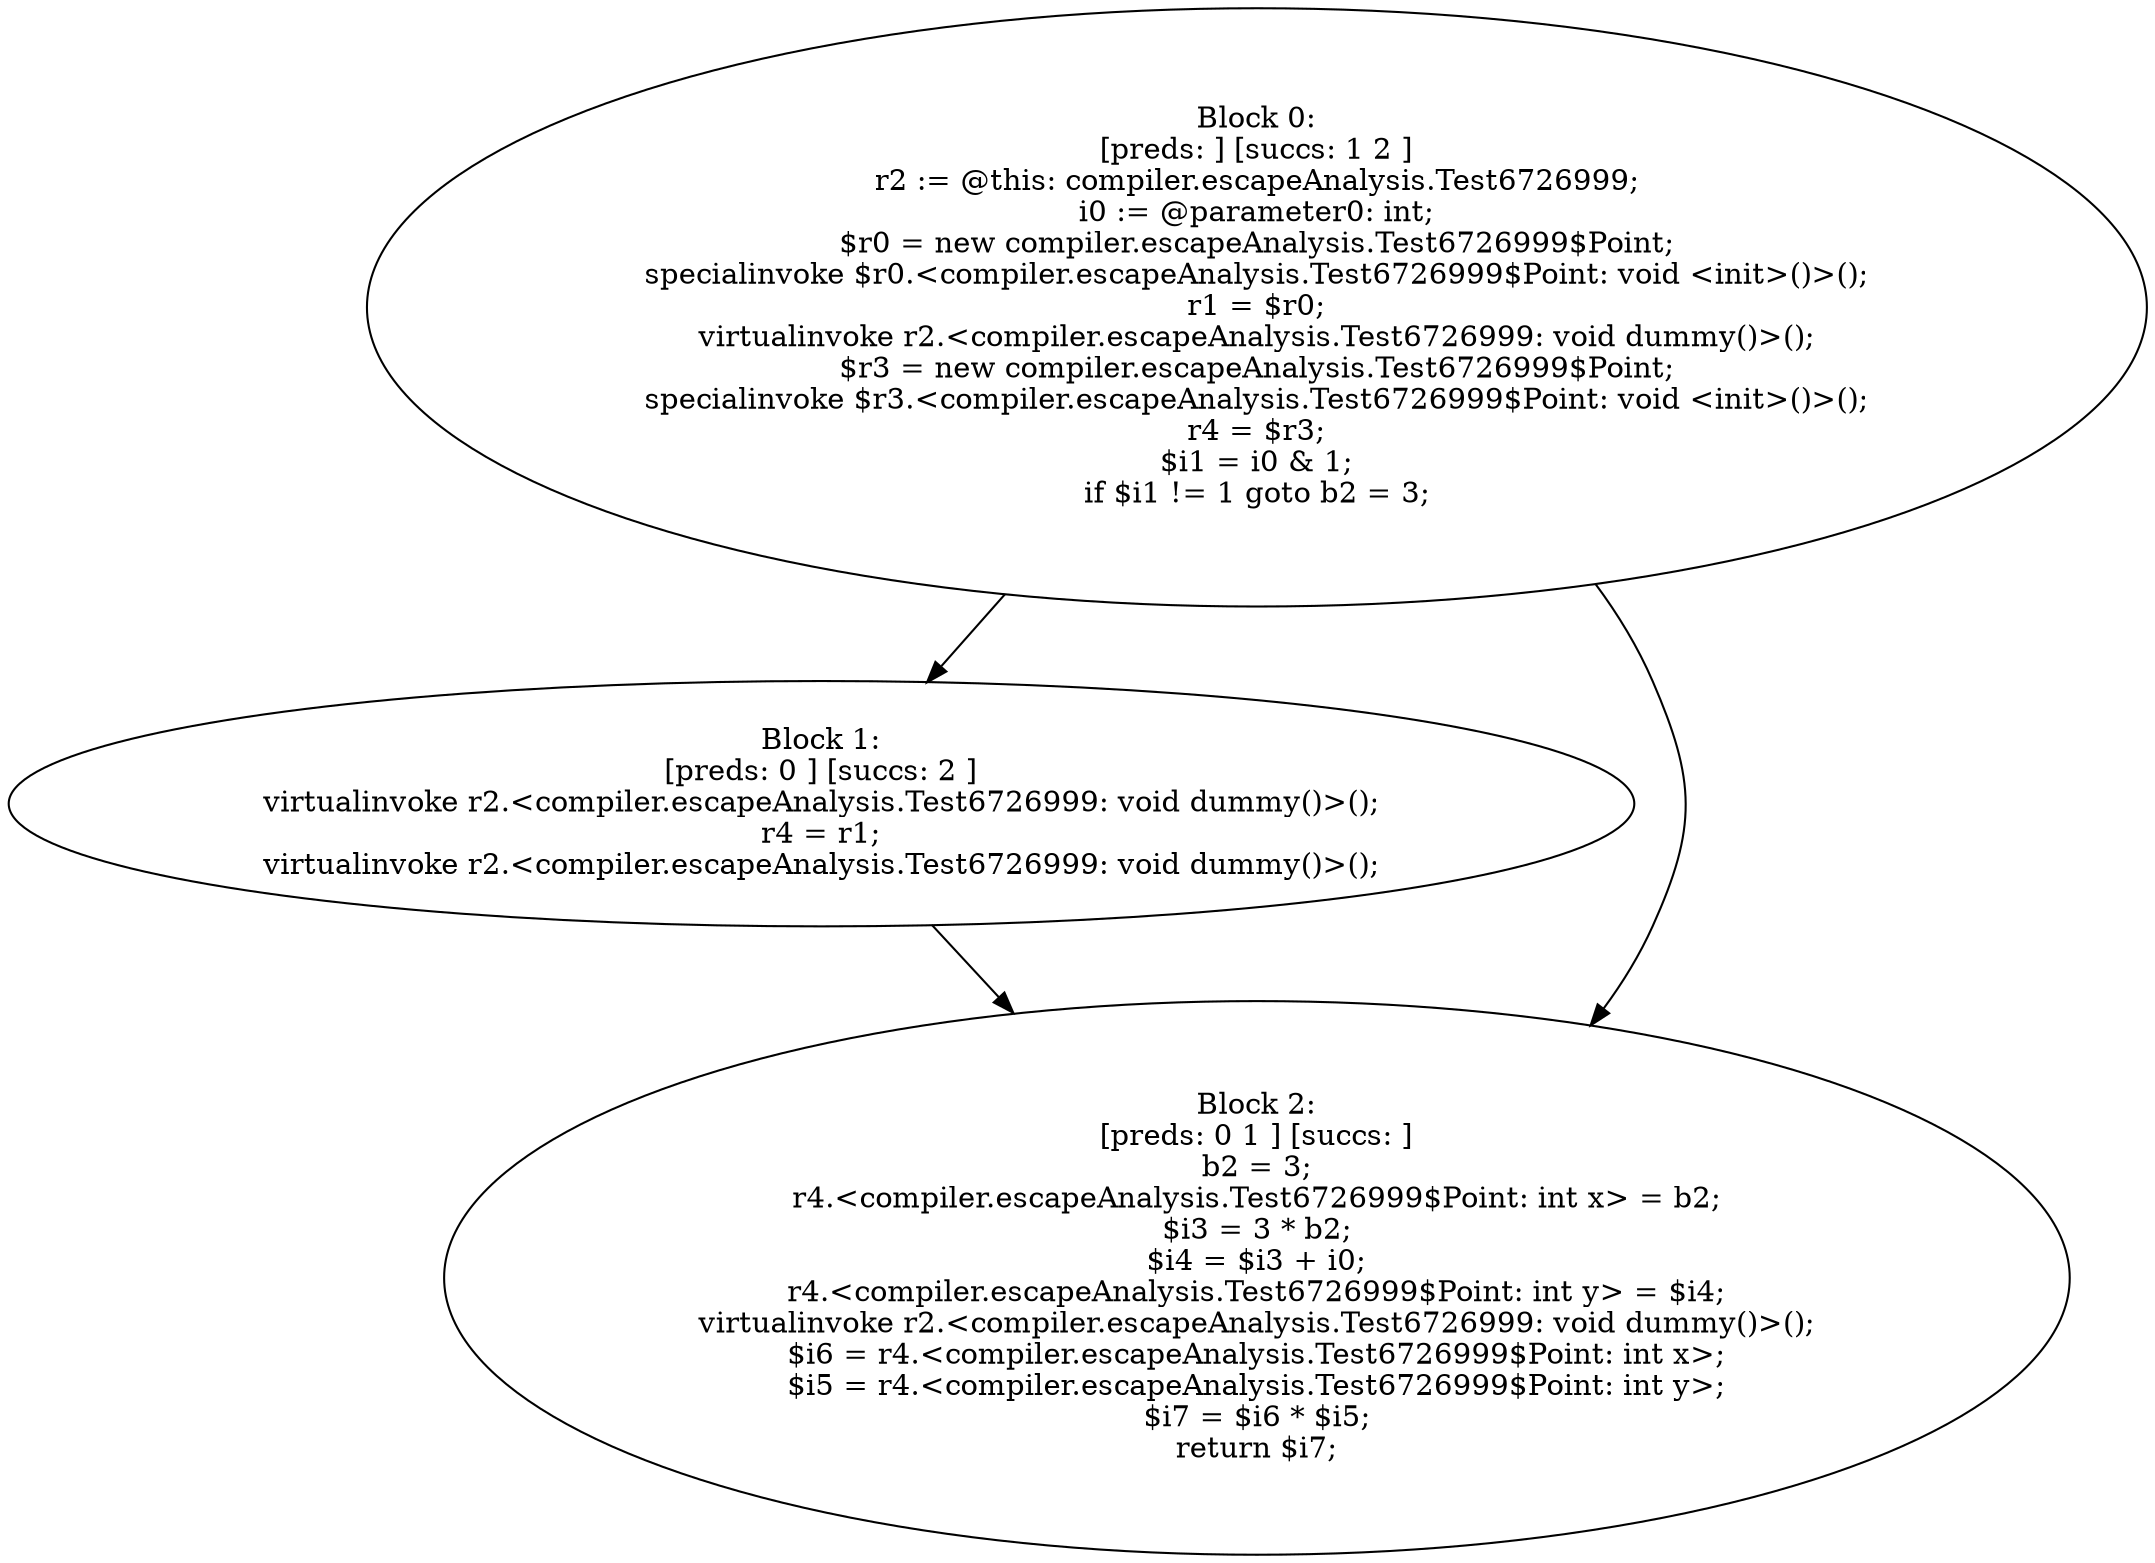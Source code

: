 digraph "unitGraph" {
    "Block 0:
[preds: ] [succs: 1 2 ]
r2 := @this: compiler.escapeAnalysis.Test6726999;
i0 := @parameter0: int;
$r0 = new compiler.escapeAnalysis.Test6726999$Point;
specialinvoke $r0.<compiler.escapeAnalysis.Test6726999$Point: void <init>()>();
r1 = $r0;
virtualinvoke r2.<compiler.escapeAnalysis.Test6726999: void dummy()>();
$r3 = new compiler.escapeAnalysis.Test6726999$Point;
specialinvoke $r3.<compiler.escapeAnalysis.Test6726999$Point: void <init>()>();
r4 = $r3;
$i1 = i0 & 1;
if $i1 != 1 goto b2 = 3;
"
    "Block 1:
[preds: 0 ] [succs: 2 ]
virtualinvoke r2.<compiler.escapeAnalysis.Test6726999: void dummy()>();
r4 = r1;
virtualinvoke r2.<compiler.escapeAnalysis.Test6726999: void dummy()>();
"
    "Block 2:
[preds: 0 1 ] [succs: ]
b2 = 3;
r4.<compiler.escapeAnalysis.Test6726999$Point: int x> = b2;
$i3 = 3 * b2;
$i4 = $i3 + i0;
r4.<compiler.escapeAnalysis.Test6726999$Point: int y> = $i4;
virtualinvoke r2.<compiler.escapeAnalysis.Test6726999: void dummy()>();
$i6 = r4.<compiler.escapeAnalysis.Test6726999$Point: int x>;
$i5 = r4.<compiler.escapeAnalysis.Test6726999$Point: int y>;
$i7 = $i6 * $i5;
return $i7;
"
    "Block 0:
[preds: ] [succs: 1 2 ]
r2 := @this: compiler.escapeAnalysis.Test6726999;
i0 := @parameter0: int;
$r0 = new compiler.escapeAnalysis.Test6726999$Point;
specialinvoke $r0.<compiler.escapeAnalysis.Test6726999$Point: void <init>()>();
r1 = $r0;
virtualinvoke r2.<compiler.escapeAnalysis.Test6726999: void dummy()>();
$r3 = new compiler.escapeAnalysis.Test6726999$Point;
specialinvoke $r3.<compiler.escapeAnalysis.Test6726999$Point: void <init>()>();
r4 = $r3;
$i1 = i0 & 1;
if $i1 != 1 goto b2 = 3;
"->"Block 1:
[preds: 0 ] [succs: 2 ]
virtualinvoke r2.<compiler.escapeAnalysis.Test6726999: void dummy()>();
r4 = r1;
virtualinvoke r2.<compiler.escapeAnalysis.Test6726999: void dummy()>();
";
    "Block 0:
[preds: ] [succs: 1 2 ]
r2 := @this: compiler.escapeAnalysis.Test6726999;
i0 := @parameter0: int;
$r0 = new compiler.escapeAnalysis.Test6726999$Point;
specialinvoke $r0.<compiler.escapeAnalysis.Test6726999$Point: void <init>()>();
r1 = $r0;
virtualinvoke r2.<compiler.escapeAnalysis.Test6726999: void dummy()>();
$r3 = new compiler.escapeAnalysis.Test6726999$Point;
specialinvoke $r3.<compiler.escapeAnalysis.Test6726999$Point: void <init>()>();
r4 = $r3;
$i1 = i0 & 1;
if $i1 != 1 goto b2 = 3;
"->"Block 2:
[preds: 0 1 ] [succs: ]
b2 = 3;
r4.<compiler.escapeAnalysis.Test6726999$Point: int x> = b2;
$i3 = 3 * b2;
$i4 = $i3 + i0;
r4.<compiler.escapeAnalysis.Test6726999$Point: int y> = $i4;
virtualinvoke r2.<compiler.escapeAnalysis.Test6726999: void dummy()>();
$i6 = r4.<compiler.escapeAnalysis.Test6726999$Point: int x>;
$i5 = r4.<compiler.escapeAnalysis.Test6726999$Point: int y>;
$i7 = $i6 * $i5;
return $i7;
";
    "Block 1:
[preds: 0 ] [succs: 2 ]
virtualinvoke r2.<compiler.escapeAnalysis.Test6726999: void dummy()>();
r4 = r1;
virtualinvoke r2.<compiler.escapeAnalysis.Test6726999: void dummy()>();
"->"Block 2:
[preds: 0 1 ] [succs: ]
b2 = 3;
r4.<compiler.escapeAnalysis.Test6726999$Point: int x> = b2;
$i3 = 3 * b2;
$i4 = $i3 + i0;
r4.<compiler.escapeAnalysis.Test6726999$Point: int y> = $i4;
virtualinvoke r2.<compiler.escapeAnalysis.Test6726999: void dummy()>();
$i6 = r4.<compiler.escapeAnalysis.Test6726999$Point: int x>;
$i5 = r4.<compiler.escapeAnalysis.Test6726999$Point: int y>;
$i7 = $i6 * $i5;
return $i7;
";
}
